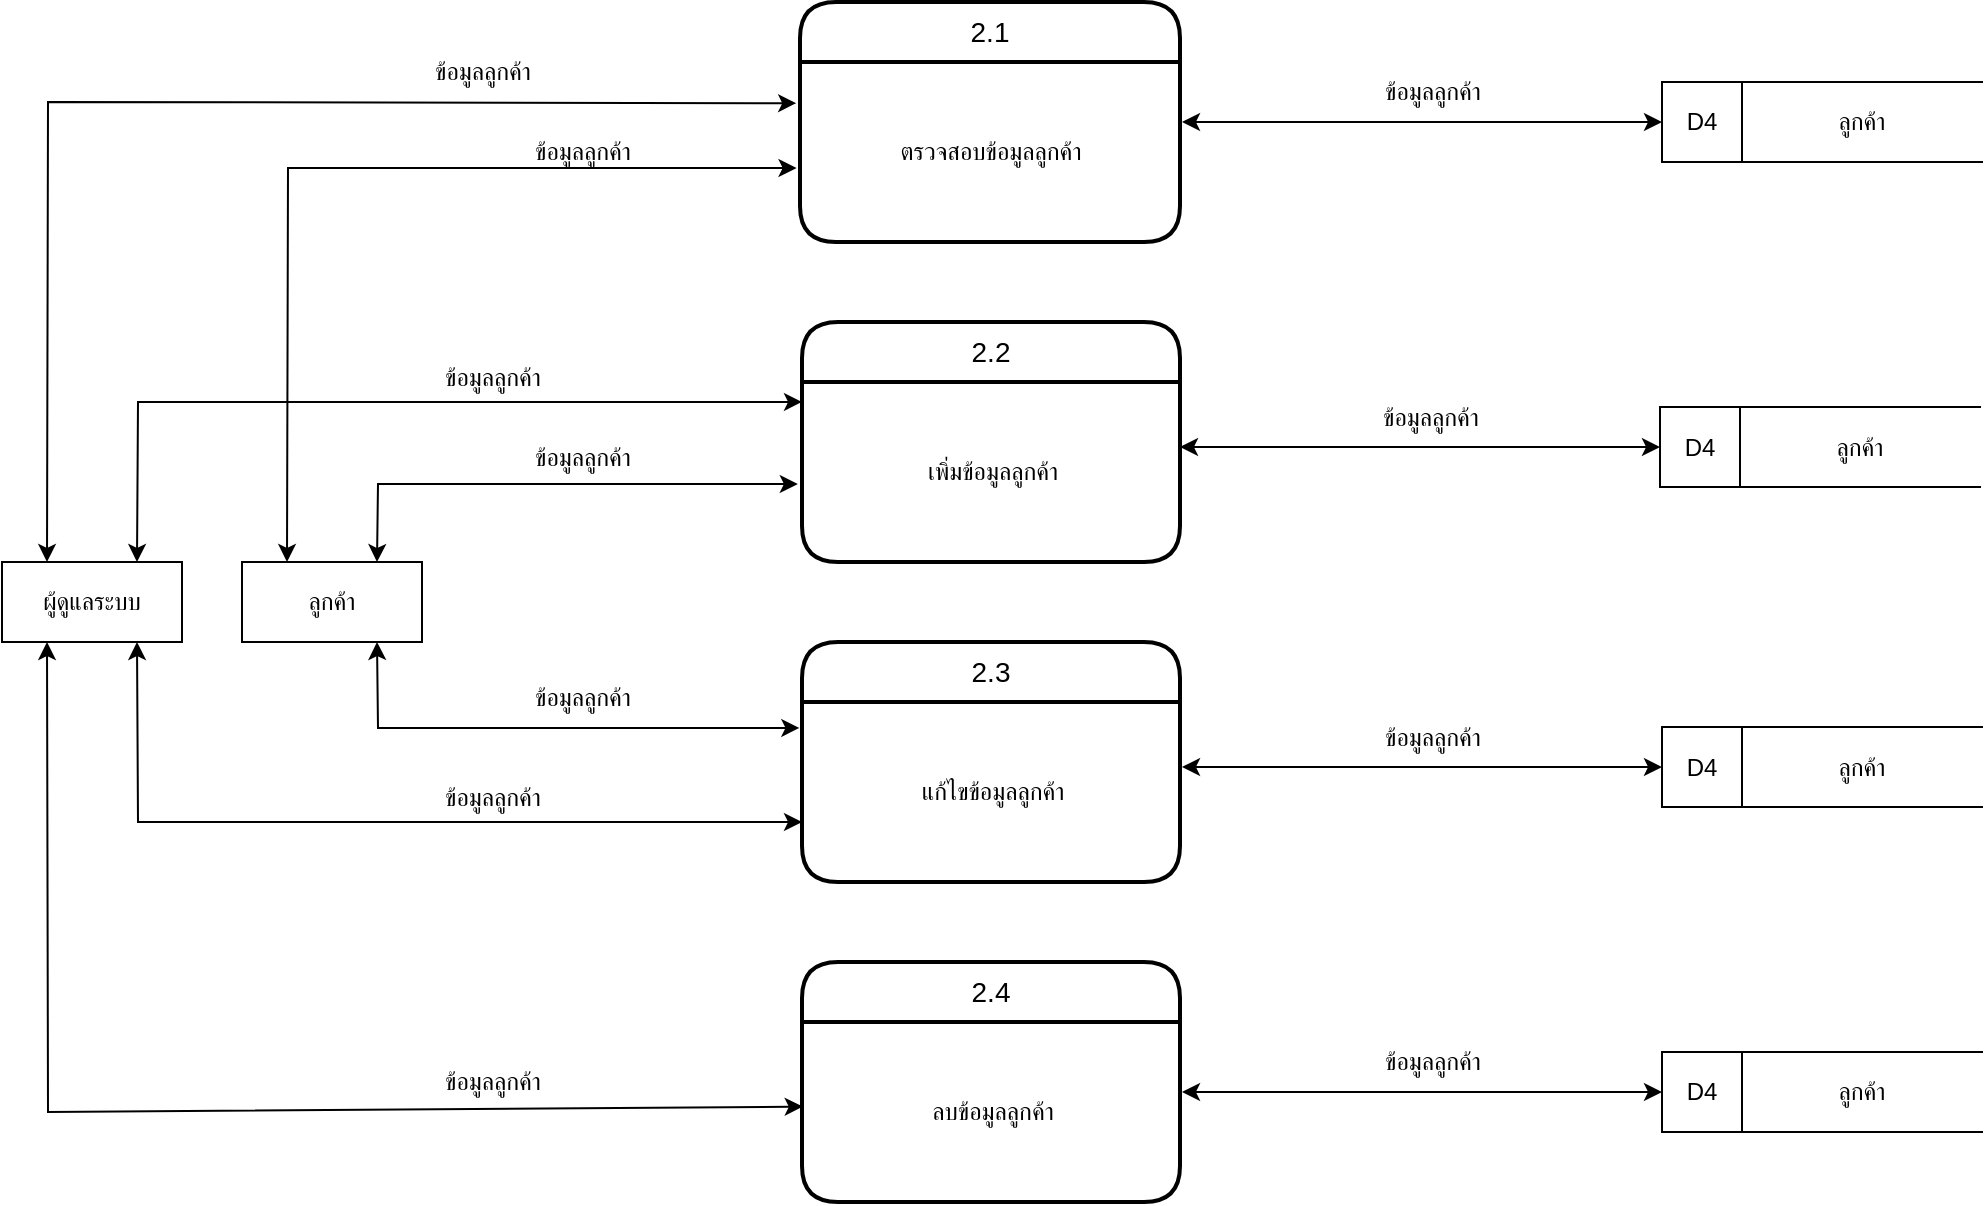 <mxfile version="26.0.8">
  <diagram name="Page-1" id="49JOPSRbIqI9UVVUoyIU">
    <mxGraphModel dx="2442" dy="857" grid="1" gridSize="10" guides="1" tooltips="1" connect="1" arrows="1" fold="1" page="1" pageScale="1" pageWidth="827" pageHeight="1169" math="0" shadow="0">
      <root>
        <mxCell id="0" />
        <mxCell id="1" parent="0" />
        <mxCell id="9eNor8dnYwOx_QTVATjY-1" value="ผู้ดูแลระบบ" style="rounded=0;whiteSpace=wrap;html=1;" vertex="1" parent="1">
          <mxGeometry x="-90" y="400" width="90" height="40" as="geometry" />
        </mxCell>
        <mxCell id="9eNor8dnYwOx_QTVATjY-2" value="2.1" style="swimlane;childLayout=stackLayout;horizontal=1;startSize=30;horizontalStack=0;rounded=1;fontSize=14;fontStyle=0;strokeWidth=2;resizeParent=0;resizeLast=1;shadow=0;dashed=0;align=center;arcSize=20;whiteSpace=wrap;html=1;swimlaneLine=1;glass=0;" vertex="1" parent="1">
          <mxGeometry x="309" y="120" width="190" height="120" as="geometry" />
        </mxCell>
        <mxCell id="9eNor8dnYwOx_QTVATjY-3" value="ตรวจสอบข้อมูลลูกค้า" style="text;html=1;align=center;verticalAlign=middle;resizable=0;points=[];autosize=1;strokeColor=none;fillColor=none;" vertex="1" parent="9eNor8dnYwOx_QTVATjY-2">
          <mxGeometry y="30" width="190" height="90" as="geometry" />
        </mxCell>
        <mxCell id="9eNor8dnYwOx_QTVATjY-4" value="2.2" style="swimlane;childLayout=stackLayout;horizontal=1;startSize=30;horizontalStack=0;rounded=1;fontSize=14;fontStyle=0;strokeWidth=2;resizeParent=0;resizeLast=1;shadow=0;dashed=0;align=center;arcSize=20;whiteSpace=wrap;html=1;swimlaneLine=1;glass=0;" vertex="1" parent="1">
          <mxGeometry x="310" y="280" width="189" height="120" as="geometry" />
        </mxCell>
        <mxCell id="9eNor8dnYwOx_QTVATjY-5" value="เพิ่มข้อมูลลูกค้า" style="text;html=1;align=center;verticalAlign=middle;resizable=0;points=[];autosize=1;strokeColor=none;fillColor=none;" vertex="1" parent="9eNor8dnYwOx_QTVATjY-4">
          <mxGeometry y="30" width="189" height="90" as="geometry" />
        </mxCell>
        <mxCell id="9eNor8dnYwOx_QTVATjY-6" value="2.3" style="swimlane;childLayout=stackLayout;horizontal=1;startSize=30;horizontalStack=0;rounded=1;fontSize=14;fontStyle=0;strokeWidth=2;resizeParent=0;resizeLast=1;shadow=0;dashed=0;align=center;arcSize=20;whiteSpace=wrap;html=1;swimlaneLine=1;glass=0;" vertex="1" parent="1">
          <mxGeometry x="310" y="440" width="189" height="120" as="geometry" />
        </mxCell>
        <mxCell id="9eNor8dnYwOx_QTVATjY-7" value="แก้ไขข้อมูลลูกค้า" style="text;html=1;align=center;verticalAlign=middle;resizable=0;points=[];autosize=1;strokeColor=none;fillColor=none;" vertex="1" parent="9eNor8dnYwOx_QTVATjY-6">
          <mxGeometry y="30" width="189" height="90" as="geometry" />
        </mxCell>
        <mxCell id="9eNor8dnYwOx_QTVATjY-8" value="2.4" style="swimlane;childLayout=stackLayout;horizontal=1;startSize=30;horizontalStack=0;rounded=1;fontSize=14;fontStyle=0;strokeWidth=2;resizeParent=0;resizeLast=1;shadow=0;dashed=0;align=center;arcSize=20;whiteSpace=wrap;html=1;swimlaneLine=1;glass=0;" vertex="1" parent="1">
          <mxGeometry x="310" y="600" width="189" height="120" as="geometry" />
        </mxCell>
        <mxCell id="9eNor8dnYwOx_QTVATjY-9" value="ลบข้อมูลลูกค้า" style="text;html=1;align=center;verticalAlign=middle;resizable=0;points=[];autosize=1;strokeColor=none;fillColor=none;" vertex="1" parent="9eNor8dnYwOx_QTVATjY-8">
          <mxGeometry y="30" width="189" height="90" as="geometry" />
        </mxCell>
        <mxCell id="9eNor8dnYwOx_QTVATjY-12" value="ลูกค้า" style="shape=partialRectangle;whiteSpace=wrap;html=1;left=0;right=0;fillColor=none;" vertex="1" parent="1">
          <mxGeometry x="780" y="160" width="120" height="40" as="geometry" />
        </mxCell>
        <mxCell id="9eNor8dnYwOx_QTVATjY-13" value="D4" style="rounded=0;whiteSpace=wrap;html=1;" vertex="1" parent="1">
          <mxGeometry x="740" y="160" width="40" height="40" as="geometry" />
        </mxCell>
        <mxCell id="9eNor8dnYwOx_QTVATjY-16" value="" style="endArrow=classic;startArrow=classic;html=1;rounded=0;exitX=0.25;exitY=0;exitDx=0;exitDy=0;entryX=-0.01;entryY=0.229;entryDx=0;entryDy=0;entryPerimeter=0;" edge="1" parent="1" source="9eNor8dnYwOx_QTVATjY-1" target="9eNor8dnYwOx_QTVATjY-3">
          <mxGeometry width="50" height="50" relative="1" as="geometry">
            <mxPoint x="350" y="390" as="sourcePoint" />
            <mxPoint x="280" y="200" as="targetPoint" />
            <Array as="points">
              <mxPoint x="-67" y="170" />
            </Array>
          </mxGeometry>
        </mxCell>
        <mxCell id="9eNor8dnYwOx_QTVATjY-17" value="" style="endArrow=classic;startArrow=classic;html=1;rounded=0;exitX=0.75;exitY=0;exitDx=0;exitDy=0;entryX=0;entryY=0.111;entryDx=0;entryDy=0;entryPerimeter=0;" edge="1" parent="1" source="9eNor8dnYwOx_QTVATjY-1" target="9eNor8dnYwOx_QTVATjY-5">
          <mxGeometry width="50" height="50" relative="1" as="geometry">
            <mxPoint x="240" y="320" as="sourcePoint" />
            <mxPoint x="290" y="270" as="targetPoint" />
            <Array as="points">
              <mxPoint x="-22" y="320" />
            </Array>
          </mxGeometry>
        </mxCell>
        <mxCell id="9eNor8dnYwOx_QTVATjY-18" value="" style="endArrow=classic;startArrow=classic;html=1;rounded=0;exitX=0.75;exitY=1;exitDx=0;exitDy=0;" edge="1" parent="1" source="9eNor8dnYwOx_QTVATjY-1">
          <mxGeometry width="50" height="50" relative="1" as="geometry">
            <mxPoint x="240" y="570" as="sourcePoint" />
            <mxPoint x="310" y="530" as="targetPoint" />
            <Array as="points">
              <mxPoint x="-22" y="530" />
            </Array>
          </mxGeometry>
        </mxCell>
        <mxCell id="9eNor8dnYwOx_QTVATjY-19" value="" style="endArrow=classic;startArrow=classic;html=1;rounded=0;exitX=0.25;exitY=1;exitDx=0;exitDy=0;entryX=0.002;entryY=0.47;entryDx=0;entryDy=0;entryPerimeter=0;" edge="1" parent="1" source="9eNor8dnYwOx_QTVATjY-1" target="9eNor8dnYwOx_QTVATjY-9">
          <mxGeometry width="50" height="50" relative="1" as="geometry">
            <mxPoint x="240" y="480" as="sourcePoint" />
            <mxPoint x="310" y="660" as="targetPoint" />
            <Array as="points">
              <mxPoint x="-67" y="675" />
            </Array>
          </mxGeometry>
        </mxCell>
        <mxCell id="9eNor8dnYwOx_QTVATjY-21" value="" style="endArrow=classic;startArrow=classic;html=1;rounded=0;entryX=0;entryY=0.5;entryDx=0;entryDy=0;" edge="1" parent="1" target="9eNor8dnYwOx_QTVATjY-13">
          <mxGeometry width="50" height="50" relative="1" as="geometry">
            <mxPoint x="500" y="180" as="sourcePoint" />
            <mxPoint x="530" y="170" as="targetPoint" />
          </mxGeometry>
        </mxCell>
        <mxCell id="9eNor8dnYwOx_QTVATjY-23" value="ข้อมูลลูกค้า" style="text;html=1;align=center;verticalAlign=middle;resizable=0;points=[];autosize=1;strokeColor=none;fillColor=none;" vertex="1" parent="1">
          <mxGeometry x="110" y="140" width="80" height="30" as="geometry" />
        </mxCell>
        <mxCell id="9eNor8dnYwOx_QTVATjY-24" value="ข้อมูลลูกค้า" style="text;html=1;align=center;verticalAlign=middle;resizable=0;points=[];autosize=1;strokeColor=none;fillColor=none;" vertex="1" parent="1">
          <mxGeometry x="115" y="645" width="80" height="30" as="geometry" />
        </mxCell>
        <mxCell id="9eNor8dnYwOx_QTVATjY-25" value="ข้อมูลลูกค้า" style="text;html=1;align=center;verticalAlign=middle;resizable=0;points=[];autosize=1;strokeColor=none;fillColor=none;" vertex="1" parent="1">
          <mxGeometry x="115" y="502.5" width="80" height="30" as="geometry" />
        </mxCell>
        <mxCell id="9eNor8dnYwOx_QTVATjY-26" value="ข้อมูลลูกค้า" style="text;html=1;align=center;verticalAlign=middle;resizable=0;points=[];autosize=1;strokeColor=none;fillColor=none;" vertex="1" parent="1">
          <mxGeometry x="115" y="292.5" width="80" height="30" as="geometry" />
        </mxCell>
        <mxCell id="9eNor8dnYwOx_QTVATjY-28" value="ข้อมูลลูกค้า" style="text;html=1;align=center;verticalAlign=middle;resizable=0;points=[];autosize=1;strokeColor=none;fillColor=none;" vertex="1" parent="1">
          <mxGeometry x="585" y="150" width="80" height="30" as="geometry" />
        </mxCell>
        <mxCell id="9eNor8dnYwOx_QTVATjY-32" value="ลูกค้า" style="shape=partialRectangle;whiteSpace=wrap;html=1;left=0;right=0;fillColor=none;" vertex="1" parent="1">
          <mxGeometry x="779" y="322.5" width="120" height="40" as="geometry" />
        </mxCell>
        <mxCell id="9eNor8dnYwOx_QTVATjY-33" value="D4" style="rounded=0;whiteSpace=wrap;html=1;" vertex="1" parent="1">
          <mxGeometry x="739" y="322.5" width="40" height="40" as="geometry" />
        </mxCell>
        <mxCell id="9eNor8dnYwOx_QTVATjY-37" value="" style="endArrow=classic;startArrow=classic;html=1;rounded=0;entryX=0;entryY=0.5;entryDx=0;entryDy=0;" edge="1" parent="1" target="9eNor8dnYwOx_QTVATjY-33">
          <mxGeometry width="50" height="50" relative="1" as="geometry">
            <mxPoint x="499" y="342.5" as="sourcePoint" />
            <mxPoint x="529" y="332.5" as="targetPoint" />
          </mxGeometry>
        </mxCell>
        <mxCell id="9eNor8dnYwOx_QTVATjY-40" value="ข้อมูลลูกค้า" style="text;html=1;align=center;verticalAlign=middle;resizable=0;points=[];autosize=1;strokeColor=none;fillColor=none;" vertex="1" parent="1">
          <mxGeometry x="584" y="312.5" width="80" height="30" as="geometry" />
        </mxCell>
        <mxCell id="9eNor8dnYwOx_QTVATjY-44" value="ลูกค้า" style="shape=partialRectangle;whiteSpace=wrap;html=1;left=0;right=0;fillColor=none;" vertex="1" parent="1">
          <mxGeometry x="780" y="482.5" width="120" height="40" as="geometry" />
        </mxCell>
        <mxCell id="9eNor8dnYwOx_QTVATjY-45" value="D4" style="rounded=0;whiteSpace=wrap;html=1;" vertex="1" parent="1">
          <mxGeometry x="740" y="482.5" width="40" height="40" as="geometry" />
        </mxCell>
        <mxCell id="9eNor8dnYwOx_QTVATjY-49" value="" style="endArrow=classic;startArrow=classic;html=1;rounded=0;entryX=0;entryY=0.5;entryDx=0;entryDy=0;" edge="1" parent="1" target="9eNor8dnYwOx_QTVATjY-45">
          <mxGeometry width="50" height="50" relative="1" as="geometry">
            <mxPoint x="500" y="502.5" as="sourcePoint" />
            <mxPoint x="530" y="492.5" as="targetPoint" />
          </mxGeometry>
        </mxCell>
        <mxCell id="9eNor8dnYwOx_QTVATjY-52" value="ข้อมูลลูกค้า" style="text;html=1;align=center;verticalAlign=middle;resizable=0;points=[];autosize=1;strokeColor=none;fillColor=none;" vertex="1" parent="1">
          <mxGeometry x="585" y="472.5" width="80" height="30" as="geometry" />
        </mxCell>
        <mxCell id="9eNor8dnYwOx_QTVATjY-56" value="ลูกค้า" style="shape=partialRectangle;whiteSpace=wrap;html=1;left=0;right=0;fillColor=none;" vertex="1" parent="1">
          <mxGeometry x="780" y="645" width="120" height="40" as="geometry" />
        </mxCell>
        <mxCell id="9eNor8dnYwOx_QTVATjY-57" value="D4" style="rounded=0;whiteSpace=wrap;html=1;" vertex="1" parent="1">
          <mxGeometry x="740" y="645" width="40" height="40" as="geometry" />
        </mxCell>
        <mxCell id="9eNor8dnYwOx_QTVATjY-61" value="" style="endArrow=classic;startArrow=classic;html=1;rounded=0;entryX=0;entryY=0.5;entryDx=0;entryDy=0;" edge="1" parent="1" target="9eNor8dnYwOx_QTVATjY-57">
          <mxGeometry width="50" height="50" relative="1" as="geometry">
            <mxPoint x="500" y="665" as="sourcePoint" />
            <mxPoint x="530" y="655" as="targetPoint" />
          </mxGeometry>
        </mxCell>
        <mxCell id="9eNor8dnYwOx_QTVATjY-64" value="ข้อมูลลูกค้า" style="text;html=1;align=center;verticalAlign=middle;resizable=0;points=[];autosize=1;strokeColor=none;fillColor=none;" vertex="1" parent="1">
          <mxGeometry x="585" y="635" width="80" height="30" as="geometry" />
        </mxCell>
        <mxCell id="9eNor8dnYwOx_QTVATjY-66" value="ลูกค้า" style="rounded=0;whiteSpace=wrap;html=1;" vertex="1" parent="1">
          <mxGeometry x="30" y="400" width="90" height="40" as="geometry" />
        </mxCell>
        <mxCell id="9eNor8dnYwOx_QTVATjY-67" value="" style="endArrow=classic;startArrow=classic;html=1;rounded=0;exitX=0.75;exitY=0;exitDx=0;exitDy=0;entryX=-0.011;entryY=0.567;entryDx=0;entryDy=0;entryPerimeter=0;" edge="1" parent="1" source="9eNor8dnYwOx_QTVATjY-66" target="9eNor8dnYwOx_QTVATjY-5">
          <mxGeometry width="50" height="50" relative="1" as="geometry">
            <mxPoint x="150" y="430" as="sourcePoint" />
            <mxPoint x="200" y="380" as="targetPoint" />
            <Array as="points">
              <mxPoint x="98" y="361" />
            </Array>
          </mxGeometry>
        </mxCell>
        <mxCell id="9eNor8dnYwOx_QTVATjY-68" value="" style="endArrow=classic;startArrow=classic;html=1;rounded=0;exitX=0.75;exitY=1;exitDx=0;exitDy=0;entryX=-0.007;entryY=0.144;entryDx=0;entryDy=0;entryPerimeter=0;" edge="1" parent="1" source="9eNor8dnYwOx_QTVATjY-66" target="9eNor8dnYwOx_QTVATjY-7">
          <mxGeometry width="50" height="50" relative="1" as="geometry">
            <mxPoint x="150" y="430" as="sourcePoint" />
            <mxPoint x="200" y="380" as="targetPoint" />
            <Array as="points">
              <mxPoint x="98" y="483" />
            </Array>
          </mxGeometry>
        </mxCell>
        <mxCell id="9eNor8dnYwOx_QTVATjY-69" value="ข้อมูลลูกค้า" style="text;html=1;align=center;verticalAlign=middle;resizable=0;points=[];autosize=1;strokeColor=none;fillColor=none;" vertex="1" parent="1">
          <mxGeometry x="160" y="332.5" width="80" height="30" as="geometry" />
        </mxCell>
        <mxCell id="9eNor8dnYwOx_QTVATjY-70" value="ข้อมูลลูกค้า" style="text;html=1;align=center;verticalAlign=middle;resizable=0;points=[];autosize=1;strokeColor=none;fillColor=none;" vertex="1" parent="1">
          <mxGeometry x="160" y="452.5" width="80" height="30" as="geometry" />
        </mxCell>
        <mxCell id="9eNor8dnYwOx_QTVATjY-71" value="" style="endArrow=classic;startArrow=classic;html=1;rounded=0;exitX=0.25;exitY=0;exitDx=0;exitDy=0;entryX=-0.009;entryY=0.589;entryDx=0;entryDy=0;entryPerimeter=0;" edge="1" parent="1" source="9eNor8dnYwOx_QTVATjY-66" target="9eNor8dnYwOx_QTVATjY-3">
          <mxGeometry width="50" height="50" relative="1" as="geometry">
            <mxPoint x="150" y="250" as="sourcePoint" />
            <mxPoint x="200" y="200" as="targetPoint" />
            <Array as="points">
              <mxPoint x="53" y="203" />
            </Array>
          </mxGeometry>
        </mxCell>
        <mxCell id="9eNor8dnYwOx_QTVATjY-73" value="ข้อมูลลูกค้า" style="text;html=1;align=center;verticalAlign=middle;resizable=0;points=[];autosize=1;strokeColor=none;fillColor=none;" vertex="1" parent="1">
          <mxGeometry x="160" y="180" width="80" height="30" as="geometry" />
        </mxCell>
      </root>
    </mxGraphModel>
  </diagram>
</mxfile>
